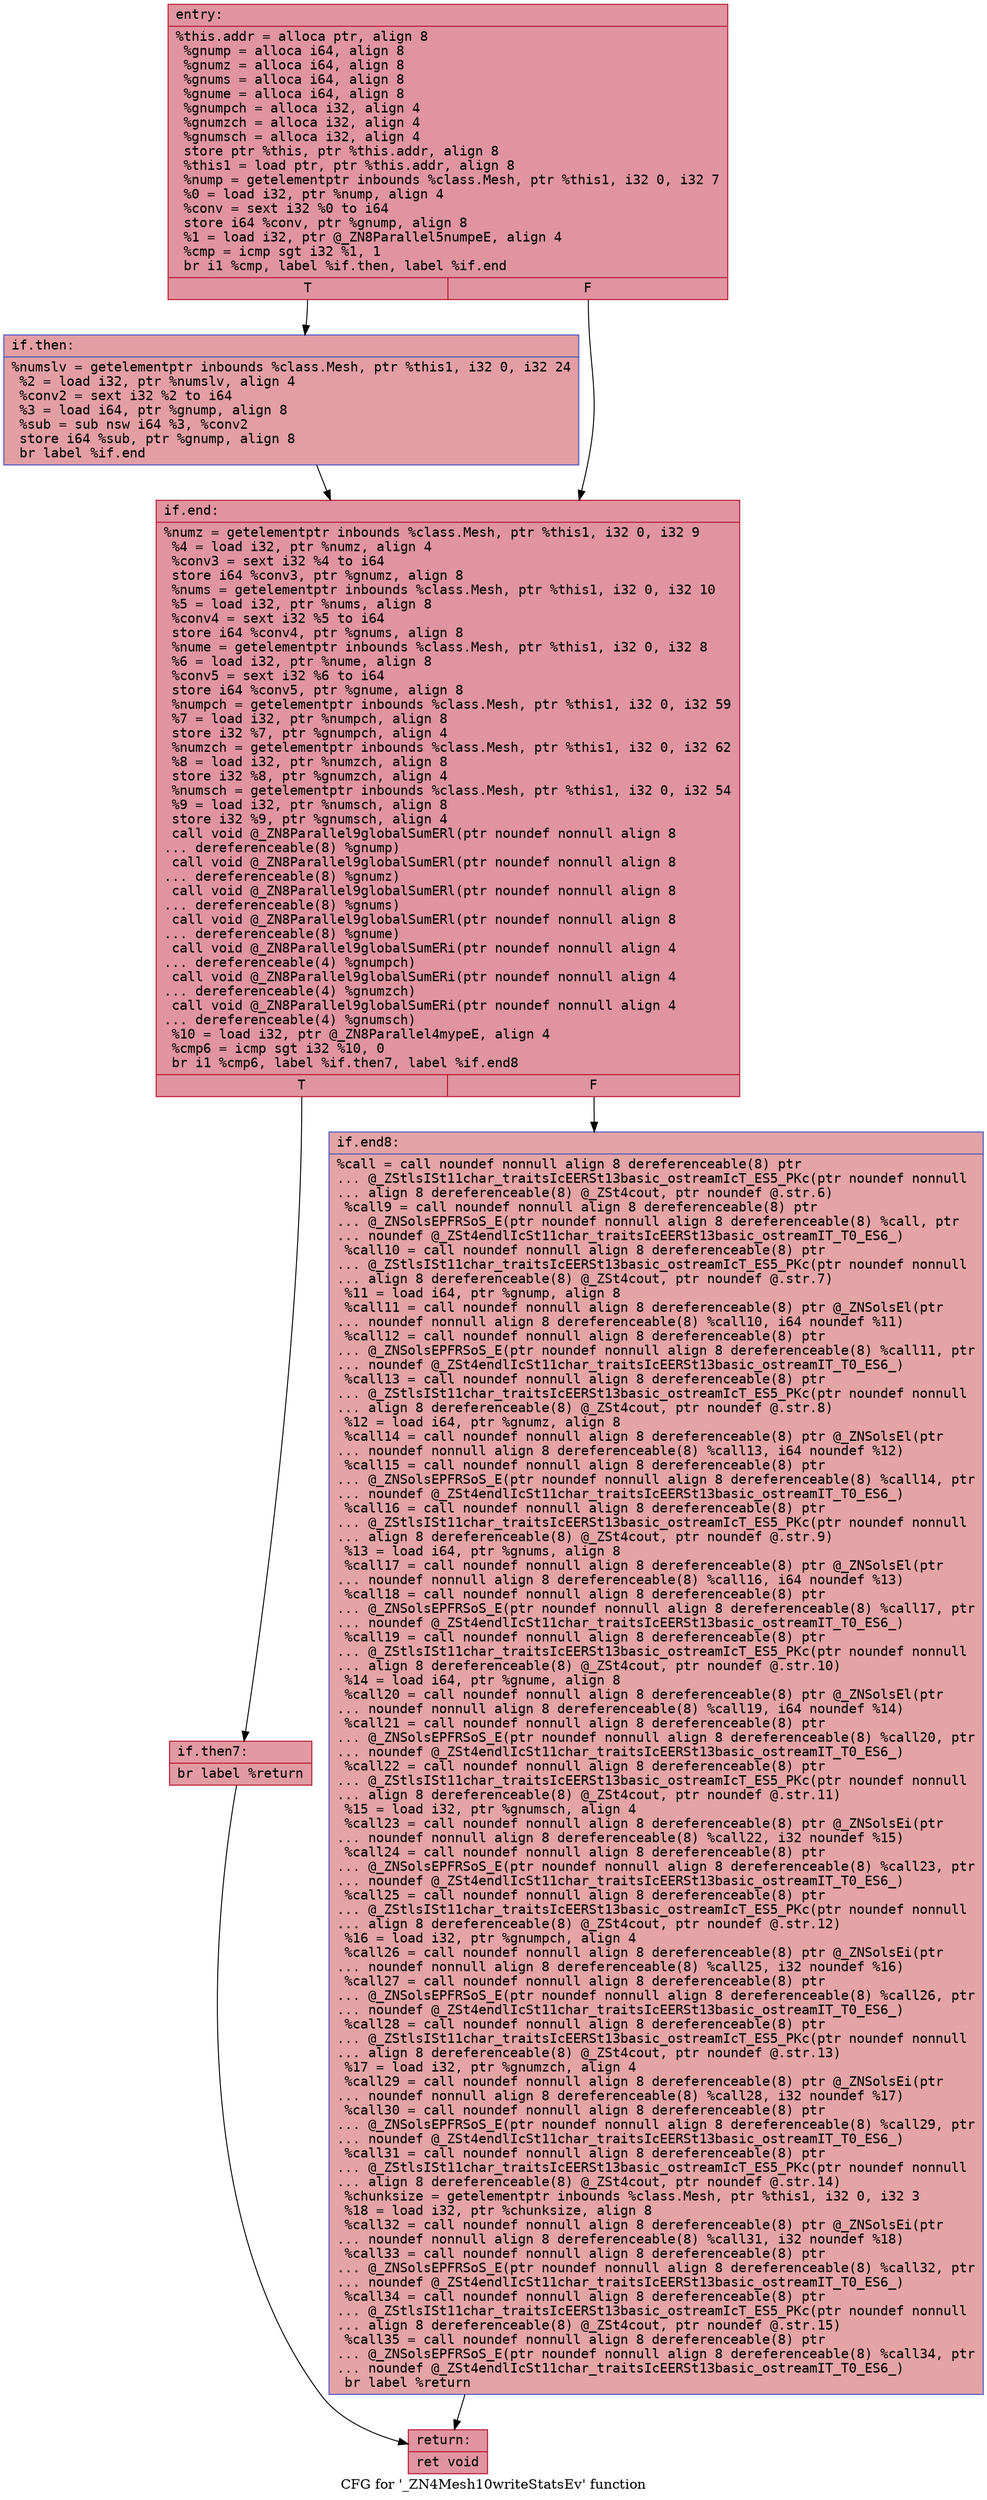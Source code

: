 digraph "CFG for '_ZN4Mesh10writeStatsEv' function" {
	label="CFG for '_ZN4Mesh10writeStatsEv' function";

	Node0x56307d6205f0 [shape=record,color="#b70d28ff", style=filled, fillcolor="#b70d2870" fontname="Courier",label="{entry:\l|  %this.addr = alloca ptr, align 8\l  %gnump = alloca i64, align 8\l  %gnumz = alloca i64, align 8\l  %gnums = alloca i64, align 8\l  %gnume = alloca i64, align 8\l  %gnumpch = alloca i32, align 4\l  %gnumzch = alloca i32, align 4\l  %gnumsch = alloca i32, align 4\l  store ptr %this, ptr %this.addr, align 8\l  %this1 = load ptr, ptr %this.addr, align 8\l  %nump = getelementptr inbounds %class.Mesh, ptr %this1, i32 0, i32 7\l  %0 = load i32, ptr %nump, align 4\l  %conv = sext i32 %0 to i64\l  store i64 %conv, ptr %gnump, align 8\l  %1 = load i32, ptr @_ZN8Parallel5numpeE, align 4\l  %cmp = icmp sgt i32 %1, 1\l  br i1 %cmp, label %if.then, label %if.end\l|{<s0>T|<s1>F}}"];
	Node0x56307d6205f0:s0 -> Node0x56307d623710[tooltip="entry -> if.then\nProbability 50.00%" ];
	Node0x56307d6205f0:s1 -> Node0x56307d623780[tooltip="entry -> if.end\nProbability 50.00%" ];
	Node0x56307d623710 [shape=record,color="#3d50c3ff", style=filled, fillcolor="#be242e70" fontname="Courier",label="{if.then:\l|  %numslv = getelementptr inbounds %class.Mesh, ptr %this1, i32 0, i32 24\l  %2 = load i32, ptr %numslv, align 4\l  %conv2 = sext i32 %2 to i64\l  %3 = load i64, ptr %gnump, align 8\l  %sub = sub nsw i64 %3, %conv2\l  store i64 %sub, ptr %gnump, align 8\l  br label %if.end\l}"];
	Node0x56307d623710 -> Node0x56307d623780[tooltip="if.then -> if.end\nProbability 100.00%" ];
	Node0x56307d623780 [shape=record,color="#b70d28ff", style=filled, fillcolor="#b70d2870" fontname="Courier",label="{if.end:\l|  %numz = getelementptr inbounds %class.Mesh, ptr %this1, i32 0, i32 9\l  %4 = load i32, ptr %numz, align 4\l  %conv3 = sext i32 %4 to i64\l  store i64 %conv3, ptr %gnumz, align 8\l  %nums = getelementptr inbounds %class.Mesh, ptr %this1, i32 0, i32 10\l  %5 = load i32, ptr %nums, align 8\l  %conv4 = sext i32 %5 to i64\l  store i64 %conv4, ptr %gnums, align 8\l  %nume = getelementptr inbounds %class.Mesh, ptr %this1, i32 0, i32 8\l  %6 = load i32, ptr %nume, align 8\l  %conv5 = sext i32 %6 to i64\l  store i64 %conv5, ptr %gnume, align 8\l  %numpch = getelementptr inbounds %class.Mesh, ptr %this1, i32 0, i32 59\l  %7 = load i32, ptr %numpch, align 8\l  store i32 %7, ptr %gnumpch, align 4\l  %numzch = getelementptr inbounds %class.Mesh, ptr %this1, i32 0, i32 62\l  %8 = load i32, ptr %numzch, align 8\l  store i32 %8, ptr %gnumzch, align 4\l  %numsch = getelementptr inbounds %class.Mesh, ptr %this1, i32 0, i32 54\l  %9 = load i32, ptr %numsch, align 8\l  store i32 %9, ptr %gnumsch, align 4\l  call void @_ZN8Parallel9globalSumERl(ptr noundef nonnull align 8\l... dereferenceable(8) %gnump)\l  call void @_ZN8Parallel9globalSumERl(ptr noundef nonnull align 8\l... dereferenceable(8) %gnumz)\l  call void @_ZN8Parallel9globalSumERl(ptr noundef nonnull align 8\l... dereferenceable(8) %gnums)\l  call void @_ZN8Parallel9globalSumERl(ptr noundef nonnull align 8\l... dereferenceable(8) %gnume)\l  call void @_ZN8Parallel9globalSumERi(ptr noundef nonnull align 4\l... dereferenceable(4) %gnumpch)\l  call void @_ZN8Parallel9globalSumERi(ptr noundef nonnull align 4\l... dereferenceable(4) %gnumzch)\l  call void @_ZN8Parallel9globalSumERi(ptr noundef nonnull align 4\l... dereferenceable(4) %gnumsch)\l  %10 = load i32, ptr @_ZN8Parallel4mypeE, align 4\l  %cmp6 = icmp sgt i32 %10, 0\l  br i1 %cmp6, label %if.then7, label %if.end8\l|{<s0>T|<s1>F}}"];
	Node0x56307d623780:s0 -> Node0x56307d625520[tooltip="if.end -> if.then7\nProbability 62.50%" ];
	Node0x56307d623780:s1 -> Node0x56307d625570[tooltip="if.end -> if.end8\nProbability 37.50%" ];
	Node0x56307d625520 [shape=record,color="#b70d28ff", style=filled, fillcolor="#bb1b2c70" fontname="Courier",label="{if.then7:\l|  br label %return\l}"];
	Node0x56307d625520 -> Node0x56307d625690[tooltip="if.then7 -> return\nProbability 100.00%" ];
	Node0x56307d625570 [shape=record,color="#3d50c3ff", style=filled, fillcolor="#c32e3170" fontname="Courier",label="{if.end8:\l|  %call = call noundef nonnull align 8 dereferenceable(8) ptr\l... @_ZStlsISt11char_traitsIcEERSt13basic_ostreamIcT_ES5_PKc(ptr noundef nonnull\l... align 8 dereferenceable(8) @_ZSt4cout, ptr noundef @.str.6)\l  %call9 = call noundef nonnull align 8 dereferenceable(8) ptr\l... @_ZNSolsEPFRSoS_E(ptr noundef nonnull align 8 dereferenceable(8) %call, ptr\l... noundef @_ZSt4endlIcSt11char_traitsIcEERSt13basic_ostreamIT_T0_ES6_)\l  %call10 = call noundef nonnull align 8 dereferenceable(8) ptr\l... @_ZStlsISt11char_traitsIcEERSt13basic_ostreamIcT_ES5_PKc(ptr noundef nonnull\l... align 8 dereferenceable(8) @_ZSt4cout, ptr noundef @.str.7)\l  %11 = load i64, ptr %gnump, align 8\l  %call11 = call noundef nonnull align 8 dereferenceable(8) ptr @_ZNSolsEl(ptr\l... noundef nonnull align 8 dereferenceable(8) %call10, i64 noundef %11)\l  %call12 = call noundef nonnull align 8 dereferenceable(8) ptr\l... @_ZNSolsEPFRSoS_E(ptr noundef nonnull align 8 dereferenceable(8) %call11, ptr\l... noundef @_ZSt4endlIcSt11char_traitsIcEERSt13basic_ostreamIT_T0_ES6_)\l  %call13 = call noundef nonnull align 8 dereferenceable(8) ptr\l... @_ZStlsISt11char_traitsIcEERSt13basic_ostreamIcT_ES5_PKc(ptr noundef nonnull\l... align 8 dereferenceable(8) @_ZSt4cout, ptr noundef @.str.8)\l  %12 = load i64, ptr %gnumz, align 8\l  %call14 = call noundef nonnull align 8 dereferenceable(8) ptr @_ZNSolsEl(ptr\l... noundef nonnull align 8 dereferenceable(8) %call13, i64 noundef %12)\l  %call15 = call noundef nonnull align 8 dereferenceable(8) ptr\l... @_ZNSolsEPFRSoS_E(ptr noundef nonnull align 8 dereferenceable(8) %call14, ptr\l... noundef @_ZSt4endlIcSt11char_traitsIcEERSt13basic_ostreamIT_T0_ES6_)\l  %call16 = call noundef nonnull align 8 dereferenceable(8) ptr\l... @_ZStlsISt11char_traitsIcEERSt13basic_ostreamIcT_ES5_PKc(ptr noundef nonnull\l... align 8 dereferenceable(8) @_ZSt4cout, ptr noundef @.str.9)\l  %13 = load i64, ptr %gnums, align 8\l  %call17 = call noundef nonnull align 8 dereferenceable(8) ptr @_ZNSolsEl(ptr\l... noundef nonnull align 8 dereferenceable(8) %call16, i64 noundef %13)\l  %call18 = call noundef nonnull align 8 dereferenceable(8) ptr\l... @_ZNSolsEPFRSoS_E(ptr noundef nonnull align 8 dereferenceable(8) %call17, ptr\l... noundef @_ZSt4endlIcSt11char_traitsIcEERSt13basic_ostreamIT_T0_ES6_)\l  %call19 = call noundef nonnull align 8 dereferenceable(8) ptr\l... @_ZStlsISt11char_traitsIcEERSt13basic_ostreamIcT_ES5_PKc(ptr noundef nonnull\l... align 8 dereferenceable(8) @_ZSt4cout, ptr noundef @.str.10)\l  %14 = load i64, ptr %gnume, align 8\l  %call20 = call noundef nonnull align 8 dereferenceable(8) ptr @_ZNSolsEl(ptr\l... noundef nonnull align 8 dereferenceable(8) %call19, i64 noundef %14)\l  %call21 = call noundef nonnull align 8 dereferenceable(8) ptr\l... @_ZNSolsEPFRSoS_E(ptr noundef nonnull align 8 dereferenceable(8) %call20, ptr\l... noundef @_ZSt4endlIcSt11char_traitsIcEERSt13basic_ostreamIT_T0_ES6_)\l  %call22 = call noundef nonnull align 8 dereferenceable(8) ptr\l... @_ZStlsISt11char_traitsIcEERSt13basic_ostreamIcT_ES5_PKc(ptr noundef nonnull\l... align 8 dereferenceable(8) @_ZSt4cout, ptr noundef @.str.11)\l  %15 = load i32, ptr %gnumsch, align 4\l  %call23 = call noundef nonnull align 8 dereferenceable(8) ptr @_ZNSolsEi(ptr\l... noundef nonnull align 8 dereferenceable(8) %call22, i32 noundef %15)\l  %call24 = call noundef nonnull align 8 dereferenceable(8) ptr\l... @_ZNSolsEPFRSoS_E(ptr noundef nonnull align 8 dereferenceable(8) %call23, ptr\l... noundef @_ZSt4endlIcSt11char_traitsIcEERSt13basic_ostreamIT_T0_ES6_)\l  %call25 = call noundef nonnull align 8 dereferenceable(8) ptr\l... @_ZStlsISt11char_traitsIcEERSt13basic_ostreamIcT_ES5_PKc(ptr noundef nonnull\l... align 8 dereferenceable(8) @_ZSt4cout, ptr noundef @.str.12)\l  %16 = load i32, ptr %gnumpch, align 4\l  %call26 = call noundef nonnull align 8 dereferenceable(8) ptr @_ZNSolsEi(ptr\l... noundef nonnull align 8 dereferenceable(8) %call25, i32 noundef %16)\l  %call27 = call noundef nonnull align 8 dereferenceable(8) ptr\l... @_ZNSolsEPFRSoS_E(ptr noundef nonnull align 8 dereferenceable(8) %call26, ptr\l... noundef @_ZSt4endlIcSt11char_traitsIcEERSt13basic_ostreamIT_T0_ES6_)\l  %call28 = call noundef nonnull align 8 dereferenceable(8) ptr\l... @_ZStlsISt11char_traitsIcEERSt13basic_ostreamIcT_ES5_PKc(ptr noundef nonnull\l... align 8 dereferenceable(8) @_ZSt4cout, ptr noundef @.str.13)\l  %17 = load i32, ptr %gnumzch, align 4\l  %call29 = call noundef nonnull align 8 dereferenceable(8) ptr @_ZNSolsEi(ptr\l... noundef nonnull align 8 dereferenceable(8) %call28, i32 noundef %17)\l  %call30 = call noundef nonnull align 8 dereferenceable(8) ptr\l... @_ZNSolsEPFRSoS_E(ptr noundef nonnull align 8 dereferenceable(8) %call29, ptr\l... noundef @_ZSt4endlIcSt11char_traitsIcEERSt13basic_ostreamIT_T0_ES6_)\l  %call31 = call noundef nonnull align 8 dereferenceable(8) ptr\l... @_ZStlsISt11char_traitsIcEERSt13basic_ostreamIcT_ES5_PKc(ptr noundef nonnull\l... align 8 dereferenceable(8) @_ZSt4cout, ptr noundef @.str.14)\l  %chunksize = getelementptr inbounds %class.Mesh, ptr %this1, i32 0, i32 3\l  %18 = load i32, ptr %chunksize, align 8\l  %call32 = call noundef nonnull align 8 dereferenceable(8) ptr @_ZNSolsEi(ptr\l... noundef nonnull align 8 dereferenceable(8) %call31, i32 noundef %18)\l  %call33 = call noundef nonnull align 8 dereferenceable(8) ptr\l... @_ZNSolsEPFRSoS_E(ptr noundef nonnull align 8 dereferenceable(8) %call32, ptr\l... noundef @_ZSt4endlIcSt11char_traitsIcEERSt13basic_ostreamIT_T0_ES6_)\l  %call34 = call noundef nonnull align 8 dereferenceable(8) ptr\l... @_ZStlsISt11char_traitsIcEERSt13basic_ostreamIcT_ES5_PKc(ptr noundef nonnull\l... align 8 dereferenceable(8) @_ZSt4cout, ptr noundef @.str.15)\l  %call35 = call noundef nonnull align 8 dereferenceable(8) ptr\l... @_ZNSolsEPFRSoS_E(ptr noundef nonnull align 8 dereferenceable(8) %call34, ptr\l... noundef @_ZSt4endlIcSt11char_traitsIcEERSt13basic_ostreamIT_T0_ES6_)\l  br label %return\l}"];
	Node0x56307d625570 -> Node0x56307d625690[tooltip="if.end8 -> return\nProbability 100.00%" ];
	Node0x56307d625690 [shape=record,color="#b70d28ff", style=filled, fillcolor="#b70d2870" fontname="Courier",label="{return:\l|  ret void\l}"];
}
